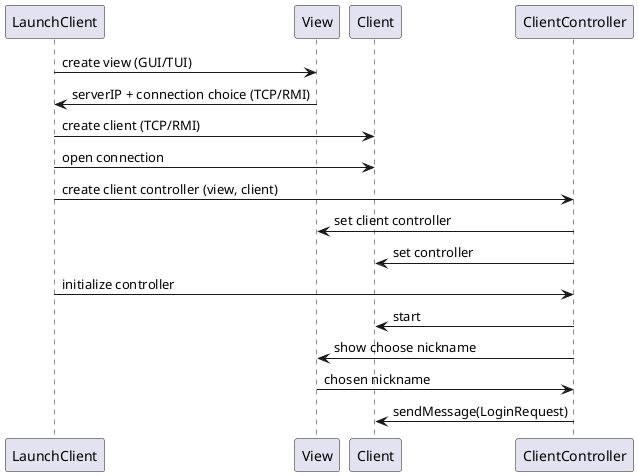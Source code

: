 @startuml
'https://plantuml.com/sequence-diagram


LaunchClient -> View: create view (GUI/TUI)
View -> LaunchClient: serverIP + connection choice (TCP/RMI)

LaunchClient -> Client: create client (TCP/RMI)
LaunchClient -> Client: open connection
LaunchClient -> ClientController: create client controller (view, client)
ClientController -> View: set client controller
ClientController -> Client: set controller
LaunchClient -> ClientController: initialize controller
ClientController -> Client: start
ClientController -> View: show choose nickname
View -> ClientController: chosen nickname
ClientController -> Client: sendMessage(LoginRequest)
@enduml